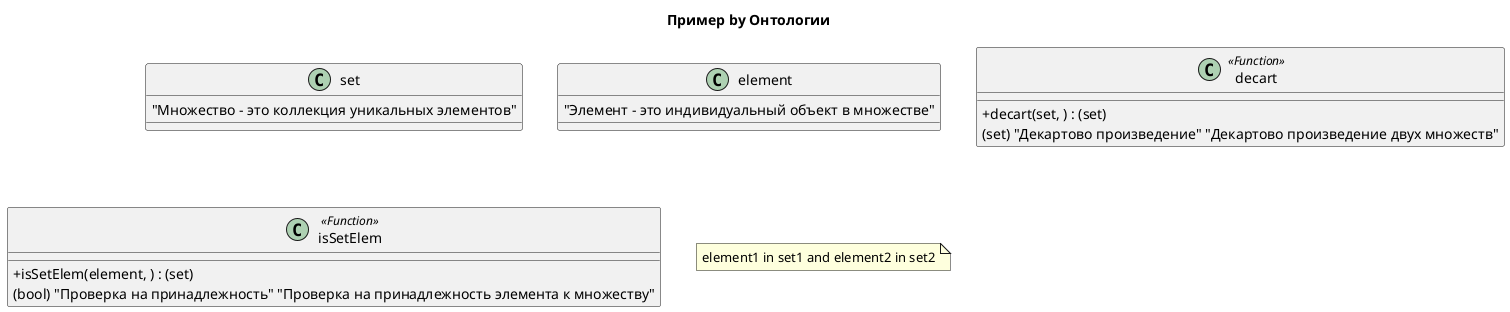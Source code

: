 @startuml
skinparam classAttributeIconSize 0
title "Пример by Онтологии"
class set {
  "Множество - это коллекция уникальных элементов"
}
class element {
  "Элемент - это индивидуальный объект в множестве"
}
class decart <<Function>> {
  +decart(set, ) : (set)
  (set) "Декартово произведение" "Декартово произведение двух множеств"
}
class isSetElem <<Function>> {
  +isSetElem(element, ) : (set)
  (bool) "Проверка на принадлежность" "Проверка на принадлежность элемента к множеству"
}
note "element1 in set1 and element2 in set2" as N2691
@enduml